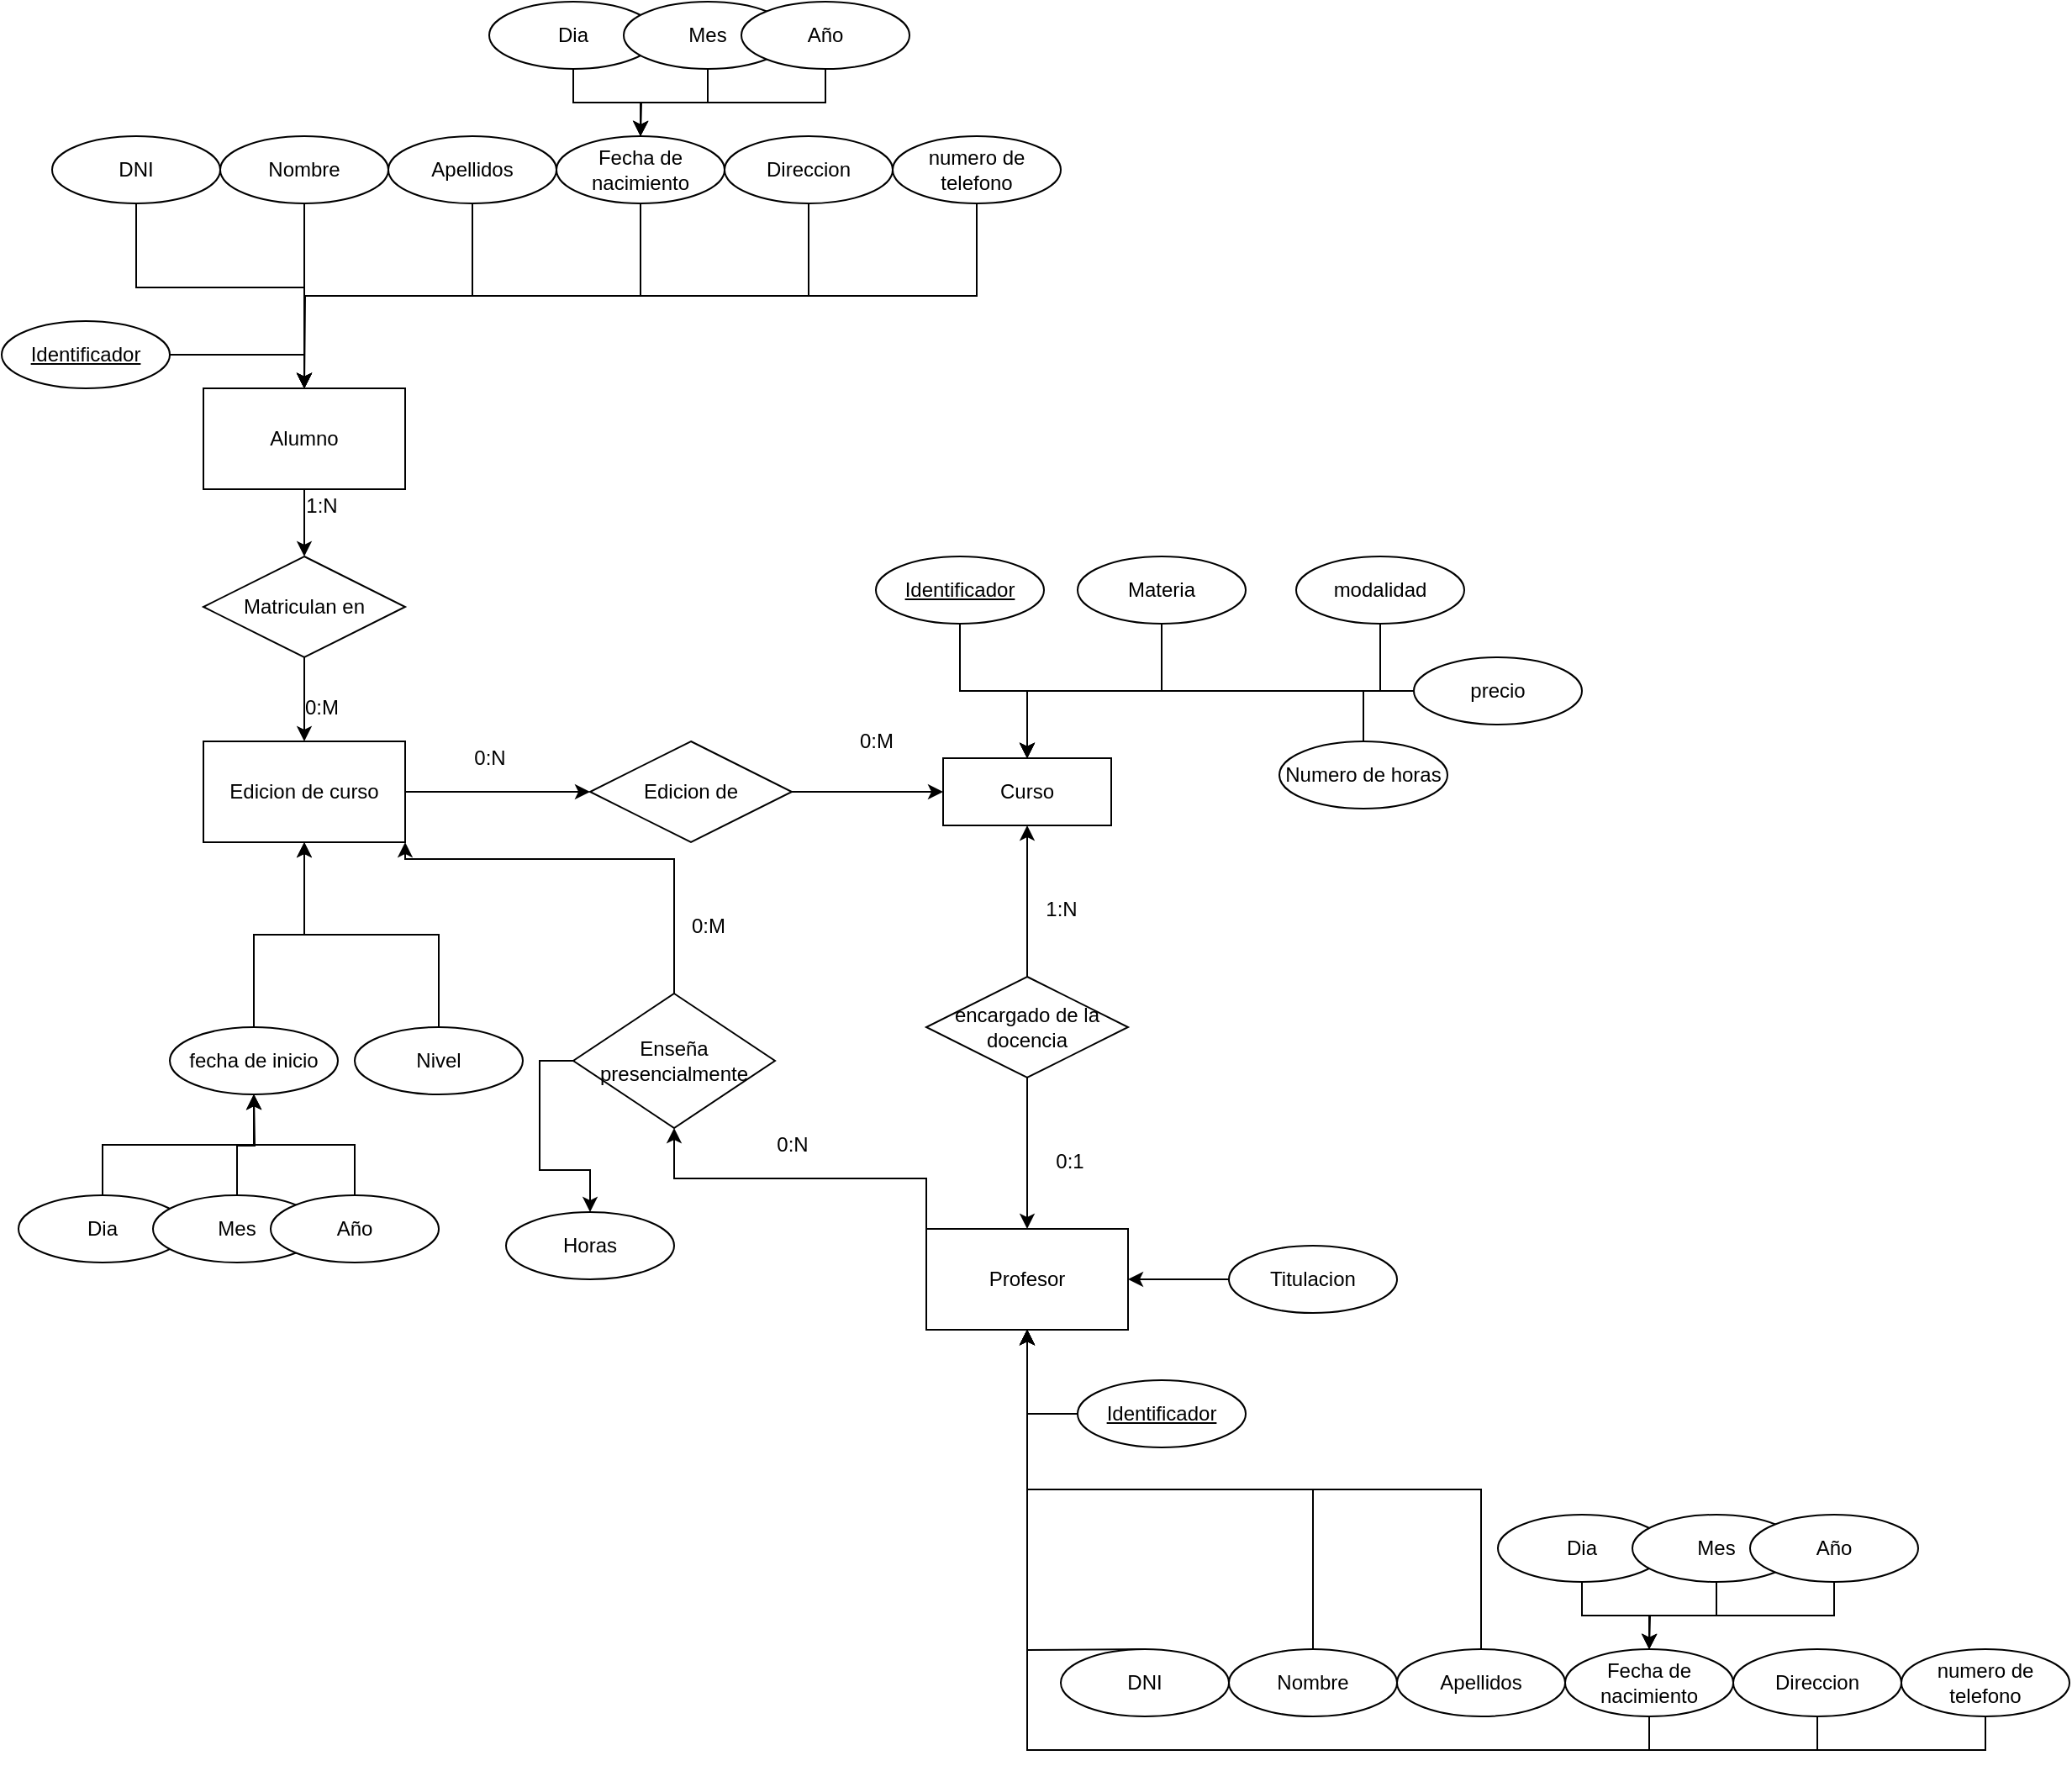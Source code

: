 <mxfile version="17.4.6" type="github">
  <diagram id="R2lEEEUBdFMjLlhIrx00" name="Page-1">
    <mxGraphModel dx="714" dy="463" grid="1" gridSize="10" guides="1" tooltips="1" connect="1" arrows="1" fold="1" page="1" pageScale="1" pageWidth="850" pageHeight="1100" math="0" shadow="0" extFonts="Permanent Marker^https://fonts.googleapis.com/css?family=Permanent+Marker">
      <root>
        <mxCell id="0" />
        <mxCell id="1" parent="0" />
        <mxCell id="ZW3YACwHZN-Id6LKbrf3-26" style="edgeStyle=orthogonalEdgeStyle;rounded=0;orthogonalLoop=1;jettySize=auto;html=1;exitX=0.5;exitY=1;exitDx=0;exitDy=0;entryX=0.5;entryY=0;entryDx=0;entryDy=0;" parent="1" source="ZW3YACwHZN-Id6LKbrf3-1" target="ZW3YACwHZN-Id6LKbrf3-25" edge="1">
          <mxGeometry relative="1" as="geometry" />
        </mxCell>
        <mxCell id="ZW3YACwHZN-Id6LKbrf3-1" value="Alumno" style="rounded=0;whiteSpace=wrap;html=1;" parent="1" vertex="1">
          <mxGeometry x="470" y="770" width="120" height="60" as="geometry" />
        </mxCell>
        <mxCell id="ZW3YACwHZN-Id6LKbrf3-13" style="edgeStyle=orthogonalEdgeStyle;rounded=0;orthogonalLoop=1;jettySize=auto;html=1;exitX=0.5;exitY=1;exitDx=0;exitDy=0;" parent="1" target="ZW3YACwHZN-Id6LKbrf3-1" edge="1">
          <mxGeometry relative="1" as="geometry">
            <mxPoint x="430" y="660" as="sourcePoint" />
            <Array as="points">
              <mxPoint x="430" y="710" />
              <mxPoint x="530" y="710" />
            </Array>
          </mxGeometry>
        </mxCell>
        <mxCell id="ZW3YACwHZN-Id6LKbrf3-14" style="edgeStyle=orthogonalEdgeStyle;rounded=0;orthogonalLoop=1;jettySize=auto;html=1;exitX=0.5;exitY=1;exitDx=0;exitDy=0;entryX=0.5;entryY=0;entryDx=0;entryDy=0;" parent="1" source="ZW3YACwHZN-Id6LKbrf3-4" target="ZW3YACwHZN-Id6LKbrf3-1" edge="1">
          <mxGeometry relative="1" as="geometry" />
        </mxCell>
        <mxCell id="ZW3YACwHZN-Id6LKbrf3-4" value="Nombre" style="ellipse;whiteSpace=wrap;html=1;align=center;" parent="1" vertex="1">
          <mxGeometry x="480" y="620" width="100" height="40" as="geometry" />
        </mxCell>
        <mxCell id="ZW3YACwHZN-Id6LKbrf3-15" style="edgeStyle=orthogonalEdgeStyle;rounded=0;orthogonalLoop=1;jettySize=auto;html=1;exitX=0.5;exitY=1;exitDx=0;exitDy=0;" parent="1" source="ZW3YACwHZN-Id6LKbrf3-5" edge="1">
          <mxGeometry relative="1" as="geometry">
            <mxPoint x="530.0" y="770" as="targetPoint" />
          </mxGeometry>
        </mxCell>
        <mxCell id="ZW3YACwHZN-Id6LKbrf3-5" value="Apellidos" style="ellipse;whiteSpace=wrap;html=1;align=center;" parent="1" vertex="1">
          <mxGeometry x="580" y="620" width="100" height="40" as="geometry" />
        </mxCell>
        <mxCell id="ZW3YACwHZN-Id6LKbrf3-16" style="edgeStyle=orthogonalEdgeStyle;rounded=0;orthogonalLoop=1;jettySize=auto;html=1;exitX=0.5;exitY=1;exitDx=0;exitDy=0;entryX=0.5;entryY=0;entryDx=0;entryDy=0;" parent="1" source="ZW3YACwHZN-Id6LKbrf3-6" target="ZW3YACwHZN-Id6LKbrf3-1" edge="1">
          <mxGeometry relative="1" as="geometry" />
        </mxCell>
        <mxCell id="ZW3YACwHZN-Id6LKbrf3-6" value="Fecha de nacimiento" style="ellipse;whiteSpace=wrap;html=1;align=center;" parent="1" vertex="1">
          <mxGeometry x="680" y="620" width="100" height="40" as="geometry" />
        </mxCell>
        <mxCell id="ZW3YACwHZN-Id6LKbrf3-17" style="edgeStyle=orthogonalEdgeStyle;rounded=0;orthogonalLoop=1;jettySize=auto;html=1;exitX=0.5;exitY=1;exitDx=0;exitDy=0;entryX=0.5;entryY=0;entryDx=0;entryDy=0;" parent="1" source="ZW3YACwHZN-Id6LKbrf3-8" target="ZW3YACwHZN-Id6LKbrf3-6" edge="1">
          <mxGeometry relative="1" as="geometry" />
        </mxCell>
        <mxCell id="ZW3YACwHZN-Id6LKbrf3-8" value="Dia" style="ellipse;whiteSpace=wrap;html=1;align=center;" parent="1" vertex="1">
          <mxGeometry x="640" y="540" width="100" height="40" as="geometry" />
        </mxCell>
        <mxCell id="ZW3YACwHZN-Id6LKbrf3-18" style="edgeStyle=orthogonalEdgeStyle;rounded=0;orthogonalLoop=1;jettySize=auto;html=1;exitX=0.5;exitY=1;exitDx=0;exitDy=0;entryX=0.5;entryY=0;entryDx=0;entryDy=0;" parent="1" source="ZW3YACwHZN-Id6LKbrf3-10" target="ZW3YACwHZN-Id6LKbrf3-6" edge="1">
          <mxGeometry relative="1" as="geometry" />
        </mxCell>
        <mxCell id="ZW3YACwHZN-Id6LKbrf3-10" value="Mes" style="ellipse;whiteSpace=wrap;html=1;align=center;" parent="1" vertex="1">
          <mxGeometry x="720" y="540" width="100" height="40" as="geometry" />
        </mxCell>
        <mxCell id="ZW3YACwHZN-Id6LKbrf3-19" style="edgeStyle=orthogonalEdgeStyle;rounded=0;orthogonalLoop=1;jettySize=auto;html=1;exitX=0.5;exitY=1;exitDx=0;exitDy=0;" parent="1" source="ZW3YACwHZN-Id6LKbrf3-11" edge="1">
          <mxGeometry relative="1" as="geometry">
            <mxPoint x="730" y="620" as="targetPoint" />
          </mxGeometry>
        </mxCell>
        <mxCell id="ZW3YACwHZN-Id6LKbrf3-11" value="Año" style="ellipse;whiteSpace=wrap;html=1;align=center;" parent="1" vertex="1">
          <mxGeometry x="790" y="540" width="100" height="40" as="geometry" />
        </mxCell>
        <mxCell id="ZW3YACwHZN-Id6LKbrf3-22" style="edgeStyle=orthogonalEdgeStyle;rounded=0;orthogonalLoop=1;jettySize=auto;html=1;exitX=0.5;exitY=1;exitDx=0;exitDy=0;entryX=0.5;entryY=0;entryDx=0;entryDy=0;" parent="1" source="ZW3YACwHZN-Id6LKbrf3-20" target="ZW3YACwHZN-Id6LKbrf3-1" edge="1">
          <mxGeometry relative="1" as="geometry" />
        </mxCell>
        <mxCell id="ZW3YACwHZN-Id6LKbrf3-20" value="Direccion" style="ellipse;whiteSpace=wrap;html=1;align=center;" parent="1" vertex="1">
          <mxGeometry x="780" y="620" width="100" height="40" as="geometry" />
        </mxCell>
        <mxCell id="ZW3YACwHZN-Id6LKbrf3-23" style="edgeStyle=orthogonalEdgeStyle;rounded=0;orthogonalLoop=1;jettySize=auto;html=1;exitX=0.5;exitY=1;exitDx=0;exitDy=0;entryX=0.5;entryY=0;entryDx=0;entryDy=0;" parent="1" source="ZW3YACwHZN-Id6LKbrf3-21" target="ZW3YACwHZN-Id6LKbrf3-1" edge="1">
          <mxGeometry relative="1" as="geometry" />
        </mxCell>
        <mxCell id="ZW3YACwHZN-Id6LKbrf3-21" value="numero de telefono" style="ellipse;whiteSpace=wrap;html=1;align=center;" parent="1" vertex="1">
          <mxGeometry x="880" y="620" width="100" height="40" as="geometry" />
        </mxCell>
        <mxCell id="ZW3YACwHZN-Id6LKbrf3-42" style="edgeStyle=orthogonalEdgeStyle;rounded=0;orthogonalLoop=1;jettySize=auto;html=1;exitX=1;exitY=0.5;exitDx=0;exitDy=0;entryX=0;entryY=0.5;entryDx=0;entryDy=0;" parent="1" source="ZW3YACwHZN-Id6LKbrf3-24" target="ZW3YACwHZN-Id6LKbrf3-41" edge="1">
          <mxGeometry relative="1" as="geometry" />
        </mxCell>
        <mxCell id="ZW3YACwHZN-Id6LKbrf3-24" value="Edicion de curso" style="whiteSpace=wrap;html=1;align=center;" parent="1" vertex="1">
          <mxGeometry x="470" y="980" width="120" height="60" as="geometry" />
        </mxCell>
        <mxCell id="ZW3YACwHZN-Id6LKbrf3-27" style="edgeStyle=orthogonalEdgeStyle;rounded=0;orthogonalLoop=1;jettySize=auto;html=1;exitX=0.5;exitY=1;exitDx=0;exitDy=0;entryX=0.5;entryY=0;entryDx=0;entryDy=0;" parent="1" source="ZW3YACwHZN-Id6LKbrf3-25" target="ZW3YACwHZN-Id6LKbrf3-24" edge="1">
          <mxGeometry relative="1" as="geometry" />
        </mxCell>
        <mxCell id="ZW3YACwHZN-Id6LKbrf3-25" value="Matriculan en" style="shape=rhombus;perimeter=rhombusPerimeter;whiteSpace=wrap;html=1;align=center;" parent="1" vertex="1">
          <mxGeometry x="470" y="870" width="120" height="60" as="geometry" />
        </mxCell>
        <mxCell id="ZW3YACwHZN-Id6LKbrf3-28" value="1:N" style="text;html=1;align=center;verticalAlign=middle;resizable=0;points=[];autosize=1;strokeColor=none;fillColor=none;" parent="1" vertex="1">
          <mxGeometry x="525" y="830" width="30" height="20" as="geometry" />
        </mxCell>
        <mxCell id="ZW3YACwHZN-Id6LKbrf3-30" value="0:M" style="text;html=1;align=center;verticalAlign=middle;resizable=0;points=[];autosize=1;strokeColor=none;fillColor=none;" parent="1" vertex="1">
          <mxGeometry x="520" y="950" width="40" height="20" as="geometry" />
        </mxCell>
        <mxCell id="ZW3YACwHZN-Id6LKbrf3-38" style="edgeStyle=orthogonalEdgeStyle;rounded=0;orthogonalLoop=1;jettySize=auto;html=1;exitX=0.5;exitY=0;exitDx=0;exitDy=0;entryX=0.5;entryY=1;entryDx=0;entryDy=0;" parent="1" source="ZW3YACwHZN-Id6LKbrf3-31" target="ZW3YACwHZN-Id6LKbrf3-24" edge="1">
          <mxGeometry relative="1" as="geometry" />
        </mxCell>
        <mxCell id="ZW3YACwHZN-Id6LKbrf3-31" value="fecha de inicio" style="ellipse;whiteSpace=wrap;html=1;align=center;" parent="1" vertex="1">
          <mxGeometry x="450" y="1150" width="100" height="40" as="geometry" />
        </mxCell>
        <mxCell id="ZW3YACwHZN-Id6LKbrf3-35" style="edgeStyle=orthogonalEdgeStyle;rounded=0;orthogonalLoop=1;jettySize=auto;html=1;exitX=0.5;exitY=0;exitDx=0;exitDy=0;entryX=0.5;entryY=1;entryDx=0;entryDy=0;" parent="1" source="ZW3YACwHZN-Id6LKbrf3-32" target="ZW3YACwHZN-Id6LKbrf3-31" edge="1">
          <mxGeometry relative="1" as="geometry" />
        </mxCell>
        <mxCell id="ZW3YACwHZN-Id6LKbrf3-32" value="Dia" style="ellipse;whiteSpace=wrap;html=1;align=center;" parent="1" vertex="1">
          <mxGeometry x="360" y="1250" width="100" height="40" as="geometry" />
        </mxCell>
        <mxCell id="ZW3YACwHZN-Id6LKbrf3-36" style="edgeStyle=orthogonalEdgeStyle;rounded=0;orthogonalLoop=1;jettySize=auto;html=1;exitX=0.5;exitY=0;exitDx=0;exitDy=0;" parent="1" source="ZW3YACwHZN-Id6LKbrf3-33" edge="1">
          <mxGeometry relative="1" as="geometry">
            <mxPoint x="500.0" y="1190" as="targetPoint" />
          </mxGeometry>
        </mxCell>
        <mxCell id="ZW3YACwHZN-Id6LKbrf3-33" value="Mes" style="ellipse;whiteSpace=wrap;html=1;align=center;" parent="1" vertex="1">
          <mxGeometry x="440" y="1250" width="100" height="40" as="geometry" />
        </mxCell>
        <mxCell id="ZW3YACwHZN-Id6LKbrf3-37" style="edgeStyle=orthogonalEdgeStyle;rounded=0;orthogonalLoop=1;jettySize=auto;html=1;exitX=0.5;exitY=0;exitDx=0;exitDy=0;entryX=0.5;entryY=1;entryDx=0;entryDy=0;" parent="1" source="ZW3YACwHZN-Id6LKbrf3-34" target="ZW3YACwHZN-Id6LKbrf3-31" edge="1">
          <mxGeometry relative="1" as="geometry" />
        </mxCell>
        <mxCell id="ZW3YACwHZN-Id6LKbrf3-34" value="Año" style="ellipse;whiteSpace=wrap;html=1;align=center;" parent="1" vertex="1">
          <mxGeometry x="510" y="1250" width="100" height="40" as="geometry" />
        </mxCell>
        <mxCell id="ZW3YACwHZN-Id6LKbrf3-40" style="edgeStyle=orthogonalEdgeStyle;rounded=0;orthogonalLoop=1;jettySize=auto;html=1;exitX=0.5;exitY=0;exitDx=0;exitDy=0;entryX=0.5;entryY=1;entryDx=0;entryDy=0;" parent="1" source="ZW3YACwHZN-Id6LKbrf3-39" target="ZW3YACwHZN-Id6LKbrf3-24" edge="1">
          <mxGeometry relative="1" as="geometry" />
        </mxCell>
        <mxCell id="ZW3YACwHZN-Id6LKbrf3-39" value="Nivel" style="ellipse;whiteSpace=wrap;html=1;align=center;" parent="1" vertex="1">
          <mxGeometry x="560" y="1150" width="100" height="40" as="geometry" />
        </mxCell>
        <mxCell id="ZW3YACwHZN-Id6LKbrf3-46" style="edgeStyle=orthogonalEdgeStyle;rounded=0;orthogonalLoop=1;jettySize=auto;html=1;exitX=1;exitY=0.5;exitDx=0;exitDy=0;entryX=0;entryY=0.5;entryDx=0;entryDy=0;" parent="1" source="ZW3YACwHZN-Id6LKbrf3-41" target="ZW3YACwHZN-Id6LKbrf3-45" edge="1">
          <mxGeometry relative="1" as="geometry" />
        </mxCell>
        <mxCell id="ZW3YACwHZN-Id6LKbrf3-41" value="Edicion de" style="shape=rhombus;perimeter=rhombusPerimeter;whiteSpace=wrap;html=1;align=center;" parent="1" vertex="1">
          <mxGeometry x="700" y="980" width="120" height="60" as="geometry" />
        </mxCell>
        <mxCell id="ZW3YACwHZN-Id6LKbrf3-43" value="0:N" style="text;html=1;align=center;verticalAlign=middle;resizable=0;points=[];autosize=1;strokeColor=none;fillColor=none;" parent="1" vertex="1">
          <mxGeometry x="625" y="980" width="30" height="20" as="geometry" />
        </mxCell>
        <mxCell id="ZW3YACwHZN-Id6LKbrf3-44" value="0:M" style="text;html=1;align=center;verticalAlign=middle;resizable=0;points=[];autosize=1;strokeColor=none;fillColor=none;" parent="1" vertex="1">
          <mxGeometry x="850" y="970" width="40" height="20" as="geometry" />
        </mxCell>
        <mxCell id="ZW3YACwHZN-Id6LKbrf3-45" value="Curso" style="whiteSpace=wrap;html=1;align=center;" parent="1" vertex="1">
          <mxGeometry x="910" y="990" width="100" height="40" as="geometry" />
        </mxCell>
        <mxCell id="ZW3YACwHZN-Id6LKbrf3-48" style="edgeStyle=orthogonalEdgeStyle;rounded=0;orthogonalLoop=1;jettySize=auto;html=1;exitX=0.5;exitY=1;exitDx=0;exitDy=0;entryX=0.5;entryY=0;entryDx=0;entryDy=0;" parent="1" source="ZW3YACwHZN-Id6LKbrf3-47" target="ZW3YACwHZN-Id6LKbrf3-45" edge="1">
          <mxGeometry relative="1" as="geometry" />
        </mxCell>
        <mxCell id="ZW3YACwHZN-Id6LKbrf3-47" value="Identificador" style="ellipse;whiteSpace=wrap;html=1;align=center;fontStyle=4;" parent="1" vertex="1">
          <mxGeometry x="870" y="870" width="100" height="40" as="geometry" />
        </mxCell>
        <mxCell id="ZW3YACwHZN-Id6LKbrf3-50" style="edgeStyle=orthogonalEdgeStyle;rounded=0;orthogonalLoop=1;jettySize=auto;html=1;exitX=0.5;exitY=1;exitDx=0;exitDy=0;entryX=0.5;entryY=0;entryDx=0;entryDy=0;" parent="1" source="ZW3YACwHZN-Id6LKbrf3-49" target="ZW3YACwHZN-Id6LKbrf3-45" edge="1">
          <mxGeometry relative="1" as="geometry" />
        </mxCell>
        <mxCell id="ZW3YACwHZN-Id6LKbrf3-49" value="Materia" style="ellipse;whiteSpace=wrap;html=1;align=center;" parent="1" vertex="1">
          <mxGeometry x="990" y="870" width="100" height="40" as="geometry" />
        </mxCell>
        <mxCell id="ZW3YACwHZN-Id6LKbrf3-53" style="edgeStyle=orthogonalEdgeStyle;rounded=0;orthogonalLoop=1;jettySize=auto;html=1;exitX=0.5;exitY=1;exitDx=0;exitDy=0;entryX=0.5;entryY=0;entryDx=0;entryDy=0;" parent="1" source="ZW3YACwHZN-Id6LKbrf3-52" target="ZW3YACwHZN-Id6LKbrf3-45" edge="1">
          <mxGeometry relative="1" as="geometry" />
        </mxCell>
        <mxCell id="ZW3YACwHZN-Id6LKbrf3-52" value="modalidad" style="ellipse;whiteSpace=wrap;html=1;align=center;" parent="1" vertex="1">
          <mxGeometry x="1120" y="870" width="100" height="40" as="geometry" />
        </mxCell>
        <mxCell id="ZW3YACwHZN-Id6LKbrf3-55" style="edgeStyle=orthogonalEdgeStyle;rounded=0;orthogonalLoop=1;jettySize=auto;html=1;exitX=0.5;exitY=0;exitDx=0;exitDy=0;entryX=0.5;entryY=0;entryDx=0;entryDy=0;" parent="1" source="ZW3YACwHZN-Id6LKbrf3-54" target="ZW3YACwHZN-Id6LKbrf3-45" edge="1">
          <mxGeometry relative="1" as="geometry">
            <Array as="points">
              <mxPoint x="1160" y="950" />
              <mxPoint x="960" y="950" />
            </Array>
          </mxGeometry>
        </mxCell>
        <mxCell id="ZW3YACwHZN-Id6LKbrf3-54" value="Numero de horas" style="ellipse;whiteSpace=wrap;html=1;align=center;" parent="1" vertex="1">
          <mxGeometry x="1110" y="980" width="100" height="40" as="geometry" />
        </mxCell>
        <mxCell id="ZW3YACwHZN-Id6LKbrf3-57" style="edgeStyle=orthogonalEdgeStyle;rounded=0;orthogonalLoop=1;jettySize=auto;html=1;exitX=0;exitY=0.5;exitDx=0;exitDy=0;entryX=0.5;entryY=0;entryDx=0;entryDy=0;" parent="1" source="ZW3YACwHZN-Id6LKbrf3-56" target="ZW3YACwHZN-Id6LKbrf3-45" edge="1">
          <mxGeometry relative="1" as="geometry" />
        </mxCell>
        <mxCell id="ZW3YACwHZN-Id6LKbrf3-56" value="precio" style="ellipse;whiteSpace=wrap;html=1;align=center;" parent="1" vertex="1">
          <mxGeometry x="1190" y="930" width="100" height="40" as="geometry" />
        </mxCell>
        <mxCell id="ZW3YACwHZN-Id6LKbrf3-59" style="edgeStyle=orthogonalEdgeStyle;rounded=0;orthogonalLoop=1;jettySize=auto;html=1;exitX=0.5;exitY=0;exitDx=0;exitDy=0;entryX=0.5;entryY=1;entryDx=0;entryDy=0;" parent="1" source="ZW3YACwHZN-Id6LKbrf3-58" target="ZW3YACwHZN-Id6LKbrf3-45" edge="1">
          <mxGeometry relative="1" as="geometry" />
        </mxCell>
        <mxCell id="ZW3YACwHZN-Id6LKbrf3-95" style="edgeStyle=orthogonalEdgeStyle;rounded=0;orthogonalLoop=1;jettySize=auto;html=1;exitX=0.5;exitY=1;exitDx=0;exitDy=0;entryX=0.5;entryY=0;entryDx=0;entryDy=0;" parent="1" source="ZW3YACwHZN-Id6LKbrf3-58" target="ZW3YACwHZN-Id6LKbrf3-64" edge="1">
          <mxGeometry relative="1" as="geometry" />
        </mxCell>
        <mxCell id="ZW3YACwHZN-Id6LKbrf3-58" value="encargado de la docencia" style="shape=rhombus;perimeter=rhombusPerimeter;whiteSpace=wrap;html=1;align=center;" parent="1" vertex="1">
          <mxGeometry x="900" y="1120" width="120" height="60" as="geometry" />
        </mxCell>
        <mxCell id="ZW3YACwHZN-Id6LKbrf3-60" value="1:N" style="text;html=1;align=center;verticalAlign=middle;resizable=0;points=[];autosize=1;strokeColor=none;fillColor=none;" parent="1" vertex="1">
          <mxGeometry x="965" y="1070" width="30" height="20" as="geometry" />
        </mxCell>
        <mxCell id="ZW3YACwHZN-Id6LKbrf3-61" value="0:1" style="text;html=1;align=center;verticalAlign=middle;resizable=0;points=[];autosize=1;strokeColor=none;fillColor=none;" parent="1" vertex="1">
          <mxGeometry x="970" y="1220" width="30" height="20" as="geometry" />
        </mxCell>
        <mxCell id="ZW3YACwHZN-Id6LKbrf3-107" style="edgeStyle=orthogonalEdgeStyle;rounded=0;orthogonalLoop=1;jettySize=auto;html=1;exitX=0;exitY=0;exitDx=0;exitDy=0;entryX=0.5;entryY=1;entryDx=0;entryDy=0;" parent="1" source="ZW3YACwHZN-Id6LKbrf3-64" target="ZW3YACwHZN-Id6LKbrf3-105" edge="1">
          <mxGeometry relative="1" as="geometry" />
        </mxCell>
        <mxCell id="ZW3YACwHZN-Id6LKbrf3-64" value="Profesor" style="rounded=0;whiteSpace=wrap;html=1;" parent="1" vertex="1">
          <mxGeometry x="900" y="1270" width="120" height="60" as="geometry" />
        </mxCell>
        <mxCell id="ZW3YACwHZN-Id6LKbrf3-96" style="edgeStyle=orthogonalEdgeStyle;rounded=0;orthogonalLoop=1;jettySize=auto;html=1;exitX=0.5;exitY=0;exitDx=0;exitDy=0;entryX=0.5;entryY=1;entryDx=0;entryDy=0;" parent="1" target="ZW3YACwHZN-Id6LKbrf3-64" edge="1">
          <mxGeometry relative="1" as="geometry">
            <mxPoint x="1030" y="1520" as="sourcePoint" />
          </mxGeometry>
        </mxCell>
        <mxCell id="ZW3YACwHZN-Id6LKbrf3-97" style="edgeStyle=orthogonalEdgeStyle;rounded=0;orthogonalLoop=1;jettySize=auto;html=1;exitX=0.5;exitY=0;exitDx=0;exitDy=0;entryX=0.5;entryY=1;entryDx=0;entryDy=0;" parent="1" source="ZW3YACwHZN-Id6LKbrf3-84" target="ZW3YACwHZN-Id6LKbrf3-64" edge="1">
          <mxGeometry relative="1" as="geometry" />
        </mxCell>
        <mxCell id="ZW3YACwHZN-Id6LKbrf3-84" value="Nombre" style="ellipse;whiteSpace=wrap;html=1;align=center;" parent="1" vertex="1">
          <mxGeometry x="1080" y="1520" width="100" height="40" as="geometry" />
        </mxCell>
        <mxCell id="ZW3YACwHZN-Id6LKbrf3-98" style="edgeStyle=orthogonalEdgeStyle;rounded=0;orthogonalLoop=1;jettySize=auto;html=1;exitX=0.5;exitY=0;exitDx=0;exitDy=0;entryX=0.5;entryY=1;entryDx=0;entryDy=0;" parent="1" source="ZW3YACwHZN-Id6LKbrf3-85" target="ZW3YACwHZN-Id6LKbrf3-64" edge="1">
          <mxGeometry relative="1" as="geometry" />
        </mxCell>
        <mxCell id="ZW3YACwHZN-Id6LKbrf3-85" value="Apellidos" style="ellipse;whiteSpace=wrap;html=1;align=center;" parent="1" vertex="1">
          <mxGeometry x="1180" y="1520" width="100" height="40" as="geometry" />
        </mxCell>
        <mxCell id="ZW3YACwHZN-Id6LKbrf3-99" style="edgeStyle=orthogonalEdgeStyle;rounded=0;orthogonalLoop=1;jettySize=auto;html=1;exitX=0.5;exitY=1;exitDx=0;exitDy=0;entryX=0.5;entryY=1;entryDx=0;entryDy=0;" parent="1" source="ZW3YACwHZN-Id6LKbrf3-86" target="ZW3YACwHZN-Id6LKbrf3-64" edge="1">
          <mxGeometry relative="1" as="geometry" />
        </mxCell>
        <mxCell id="ZW3YACwHZN-Id6LKbrf3-86" value="Fecha de nacimiento" style="ellipse;whiteSpace=wrap;html=1;align=center;" parent="1" vertex="1">
          <mxGeometry x="1280" y="1520" width="100" height="40" as="geometry" />
        </mxCell>
        <mxCell id="ZW3YACwHZN-Id6LKbrf3-87" style="edgeStyle=orthogonalEdgeStyle;rounded=0;orthogonalLoop=1;jettySize=auto;html=1;exitX=0.5;exitY=1;exitDx=0;exitDy=0;entryX=0.5;entryY=0;entryDx=0;entryDy=0;" parent="1" source="ZW3YACwHZN-Id6LKbrf3-88" target="ZW3YACwHZN-Id6LKbrf3-86" edge="1">
          <mxGeometry relative="1" as="geometry" />
        </mxCell>
        <mxCell id="ZW3YACwHZN-Id6LKbrf3-88" value="Dia" style="ellipse;whiteSpace=wrap;html=1;align=center;" parent="1" vertex="1">
          <mxGeometry x="1240" y="1440" width="100" height="40" as="geometry" />
        </mxCell>
        <mxCell id="ZW3YACwHZN-Id6LKbrf3-89" style="edgeStyle=orthogonalEdgeStyle;rounded=0;orthogonalLoop=1;jettySize=auto;html=1;exitX=0.5;exitY=1;exitDx=0;exitDy=0;entryX=0.5;entryY=0;entryDx=0;entryDy=0;" parent="1" source="ZW3YACwHZN-Id6LKbrf3-90" target="ZW3YACwHZN-Id6LKbrf3-86" edge="1">
          <mxGeometry relative="1" as="geometry" />
        </mxCell>
        <mxCell id="ZW3YACwHZN-Id6LKbrf3-90" value="Mes" style="ellipse;whiteSpace=wrap;html=1;align=center;" parent="1" vertex="1">
          <mxGeometry x="1320" y="1440" width="100" height="40" as="geometry" />
        </mxCell>
        <mxCell id="ZW3YACwHZN-Id6LKbrf3-91" style="edgeStyle=orthogonalEdgeStyle;rounded=0;orthogonalLoop=1;jettySize=auto;html=1;exitX=0.5;exitY=1;exitDx=0;exitDy=0;" parent="1" source="ZW3YACwHZN-Id6LKbrf3-92" edge="1">
          <mxGeometry relative="1" as="geometry">
            <mxPoint x="1330" y="1520" as="targetPoint" />
          </mxGeometry>
        </mxCell>
        <mxCell id="ZW3YACwHZN-Id6LKbrf3-92" value="Año" style="ellipse;whiteSpace=wrap;html=1;align=center;" parent="1" vertex="1">
          <mxGeometry x="1390" y="1440" width="100" height="40" as="geometry" />
        </mxCell>
        <mxCell id="ZW3YACwHZN-Id6LKbrf3-100" style="edgeStyle=orthogonalEdgeStyle;rounded=0;orthogonalLoop=1;jettySize=auto;html=1;exitX=0.5;exitY=1;exitDx=0;exitDy=0;entryX=0.5;entryY=1;entryDx=0;entryDy=0;" parent="1" source="ZW3YACwHZN-Id6LKbrf3-93" target="ZW3YACwHZN-Id6LKbrf3-64" edge="1">
          <mxGeometry relative="1" as="geometry" />
        </mxCell>
        <mxCell id="ZW3YACwHZN-Id6LKbrf3-93" value="Direccion" style="ellipse;whiteSpace=wrap;html=1;align=center;" parent="1" vertex="1">
          <mxGeometry x="1380" y="1520" width="100" height="40" as="geometry" />
        </mxCell>
        <mxCell id="ZW3YACwHZN-Id6LKbrf3-101" style="edgeStyle=orthogonalEdgeStyle;rounded=0;orthogonalLoop=1;jettySize=auto;html=1;exitX=0.5;exitY=1;exitDx=0;exitDy=0;entryX=0.5;entryY=1;entryDx=0;entryDy=0;" parent="1" source="ZW3YACwHZN-Id6LKbrf3-94" target="ZW3YACwHZN-Id6LKbrf3-64" edge="1">
          <mxGeometry relative="1" as="geometry" />
        </mxCell>
        <mxCell id="ZW3YACwHZN-Id6LKbrf3-94" value="numero de telefono" style="ellipse;whiteSpace=wrap;html=1;align=center;" parent="1" vertex="1">
          <mxGeometry x="1480" y="1520" width="100" height="40" as="geometry" />
        </mxCell>
        <mxCell id="ZW3YACwHZN-Id6LKbrf3-103" style="edgeStyle=orthogonalEdgeStyle;rounded=0;orthogonalLoop=1;jettySize=auto;html=1;exitX=0;exitY=0.5;exitDx=0;exitDy=0;entryX=1;entryY=0.5;entryDx=0;entryDy=0;" parent="1" source="ZW3YACwHZN-Id6LKbrf3-102" target="ZW3YACwHZN-Id6LKbrf3-64" edge="1">
          <mxGeometry relative="1" as="geometry" />
        </mxCell>
        <mxCell id="ZW3YACwHZN-Id6LKbrf3-102" value="Titulacion" style="ellipse;whiteSpace=wrap;html=1;align=center;" parent="1" vertex="1">
          <mxGeometry x="1080" y="1280" width="100" height="40" as="geometry" />
        </mxCell>
        <mxCell id="ZW3YACwHZN-Id6LKbrf3-106" style="edgeStyle=orthogonalEdgeStyle;rounded=0;orthogonalLoop=1;jettySize=auto;html=1;exitX=0.5;exitY=0;exitDx=0;exitDy=0;entryX=1;entryY=1;entryDx=0;entryDy=0;" parent="1" source="ZW3YACwHZN-Id6LKbrf3-105" target="ZW3YACwHZN-Id6LKbrf3-24" edge="1">
          <mxGeometry relative="1" as="geometry">
            <Array as="points">
              <mxPoint x="750" y="1050" />
              <mxPoint x="590" y="1050" />
            </Array>
          </mxGeometry>
        </mxCell>
        <mxCell id="JfyLKFb88zN41teNXgr8-2" style="edgeStyle=orthogonalEdgeStyle;rounded=0;orthogonalLoop=1;jettySize=auto;html=1;exitX=0;exitY=0.5;exitDx=0;exitDy=0;" edge="1" parent="1" source="ZW3YACwHZN-Id6LKbrf3-105" target="JfyLKFb88zN41teNXgr8-1">
          <mxGeometry relative="1" as="geometry" />
        </mxCell>
        <mxCell id="ZW3YACwHZN-Id6LKbrf3-105" value="Enseña presencialmente" style="shape=rhombus;perimeter=rhombusPerimeter;whiteSpace=wrap;html=1;align=center;" parent="1" vertex="1">
          <mxGeometry x="690" y="1130" width="120" height="80" as="geometry" />
        </mxCell>
        <mxCell id="ZW3YACwHZN-Id6LKbrf3-108" value="0:N" style="text;html=1;align=center;verticalAlign=middle;resizable=0;points=[];autosize=1;strokeColor=none;fillColor=none;" parent="1" vertex="1">
          <mxGeometry x="805" y="1210" width="30" height="20" as="geometry" />
        </mxCell>
        <mxCell id="ZW3YACwHZN-Id6LKbrf3-109" value="0:M" style="text;html=1;align=center;verticalAlign=middle;resizable=0;points=[];autosize=1;strokeColor=none;fillColor=none;" parent="1" vertex="1">
          <mxGeometry x="750" y="1080" width="40" height="20" as="geometry" />
        </mxCell>
        <mxCell id="JfyLKFb88zN41teNXgr8-1" value="Horas" style="ellipse;whiteSpace=wrap;html=1;align=center;" vertex="1" parent="1">
          <mxGeometry x="650" y="1260" width="100" height="40" as="geometry" />
        </mxCell>
        <mxCell id="JfyLKFb88zN41teNXgr8-3" value="DNI" style="ellipse;whiteSpace=wrap;html=1;align=center;" vertex="1" parent="1">
          <mxGeometry x="980" y="1520" width="100" height="40" as="geometry" />
        </mxCell>
        <mxCell id="JfyLKFb88zN41teNXgr8-5" style="edgeStyle=orthogonalEdgeStyle;rounded=0;orthogonalLoop=1;jettySize=auto;html=1;exitX=0;exitY=0.5;exitDx=0;exitDy=0;entryX=0.5;entryY=1;entryDx=0;entryDy=0;" edge="1" parent="1" source="JfyLKFb88zN41teNXgr8-4" target="ZW3YACwHZN-Id6LKbrf3-64">
          <mxGeometry relative="1" as="geometry" />
        </mxCell>
        <mxCell id="JfyLKFb88zN41teNXgr8-4" value="Identificador" style="ellipse;whiteSpace=wrap;html=1;align=center;fontStyle=4;" vertex="1" parent="1">
          <mxGeometry x="990" y="1360" width="100" height="40" as="geometry" />
        </mxCell>
        <mxCell id="JfyLKFb88zN41teNXgr8-6" value="DNI" style="ellipse;whiteSpace=wrap;html=1;align=center;" vertex="1" parent="1">
          <mxGeometry x="380" y="620" width="100" height="40" as="geometry" />
        </mxCell>
        <mxCell id="JfyLKFb88zN41teNXgr8-8" style="edgeStyle=orthogonalEdgeStyle;rounded=0;orthogonalLoop=1;jettySize=auto;html=1;exitX=1;exitY=0.5;exitDx=0;exitDy=0;entryX=0.5;entryY=0;entryDx=0;entryDy=0;" edge="1" parent="1" source="JfyLKFb88zN41teNXgr8-7" target="ZW3YACwHZN-Id6LKbrf3-1">
          <mxGeometry relative="1" as="geometry" />
        </mxCell>
        <mxCell id="JfyLKFb88zN41teNXgr8-7" value="Identificador" style="ellipse;whiteSpace=wrap;html=1;align=center;fontStyle=4;" vertex="1" parent="1">
          <mxGeometry x="350" y="730" width="100" height="40" as="geometry" />
        </mxCell>
      </root>
    </mxGraphModel>
  </diagram>
</mxfile>
